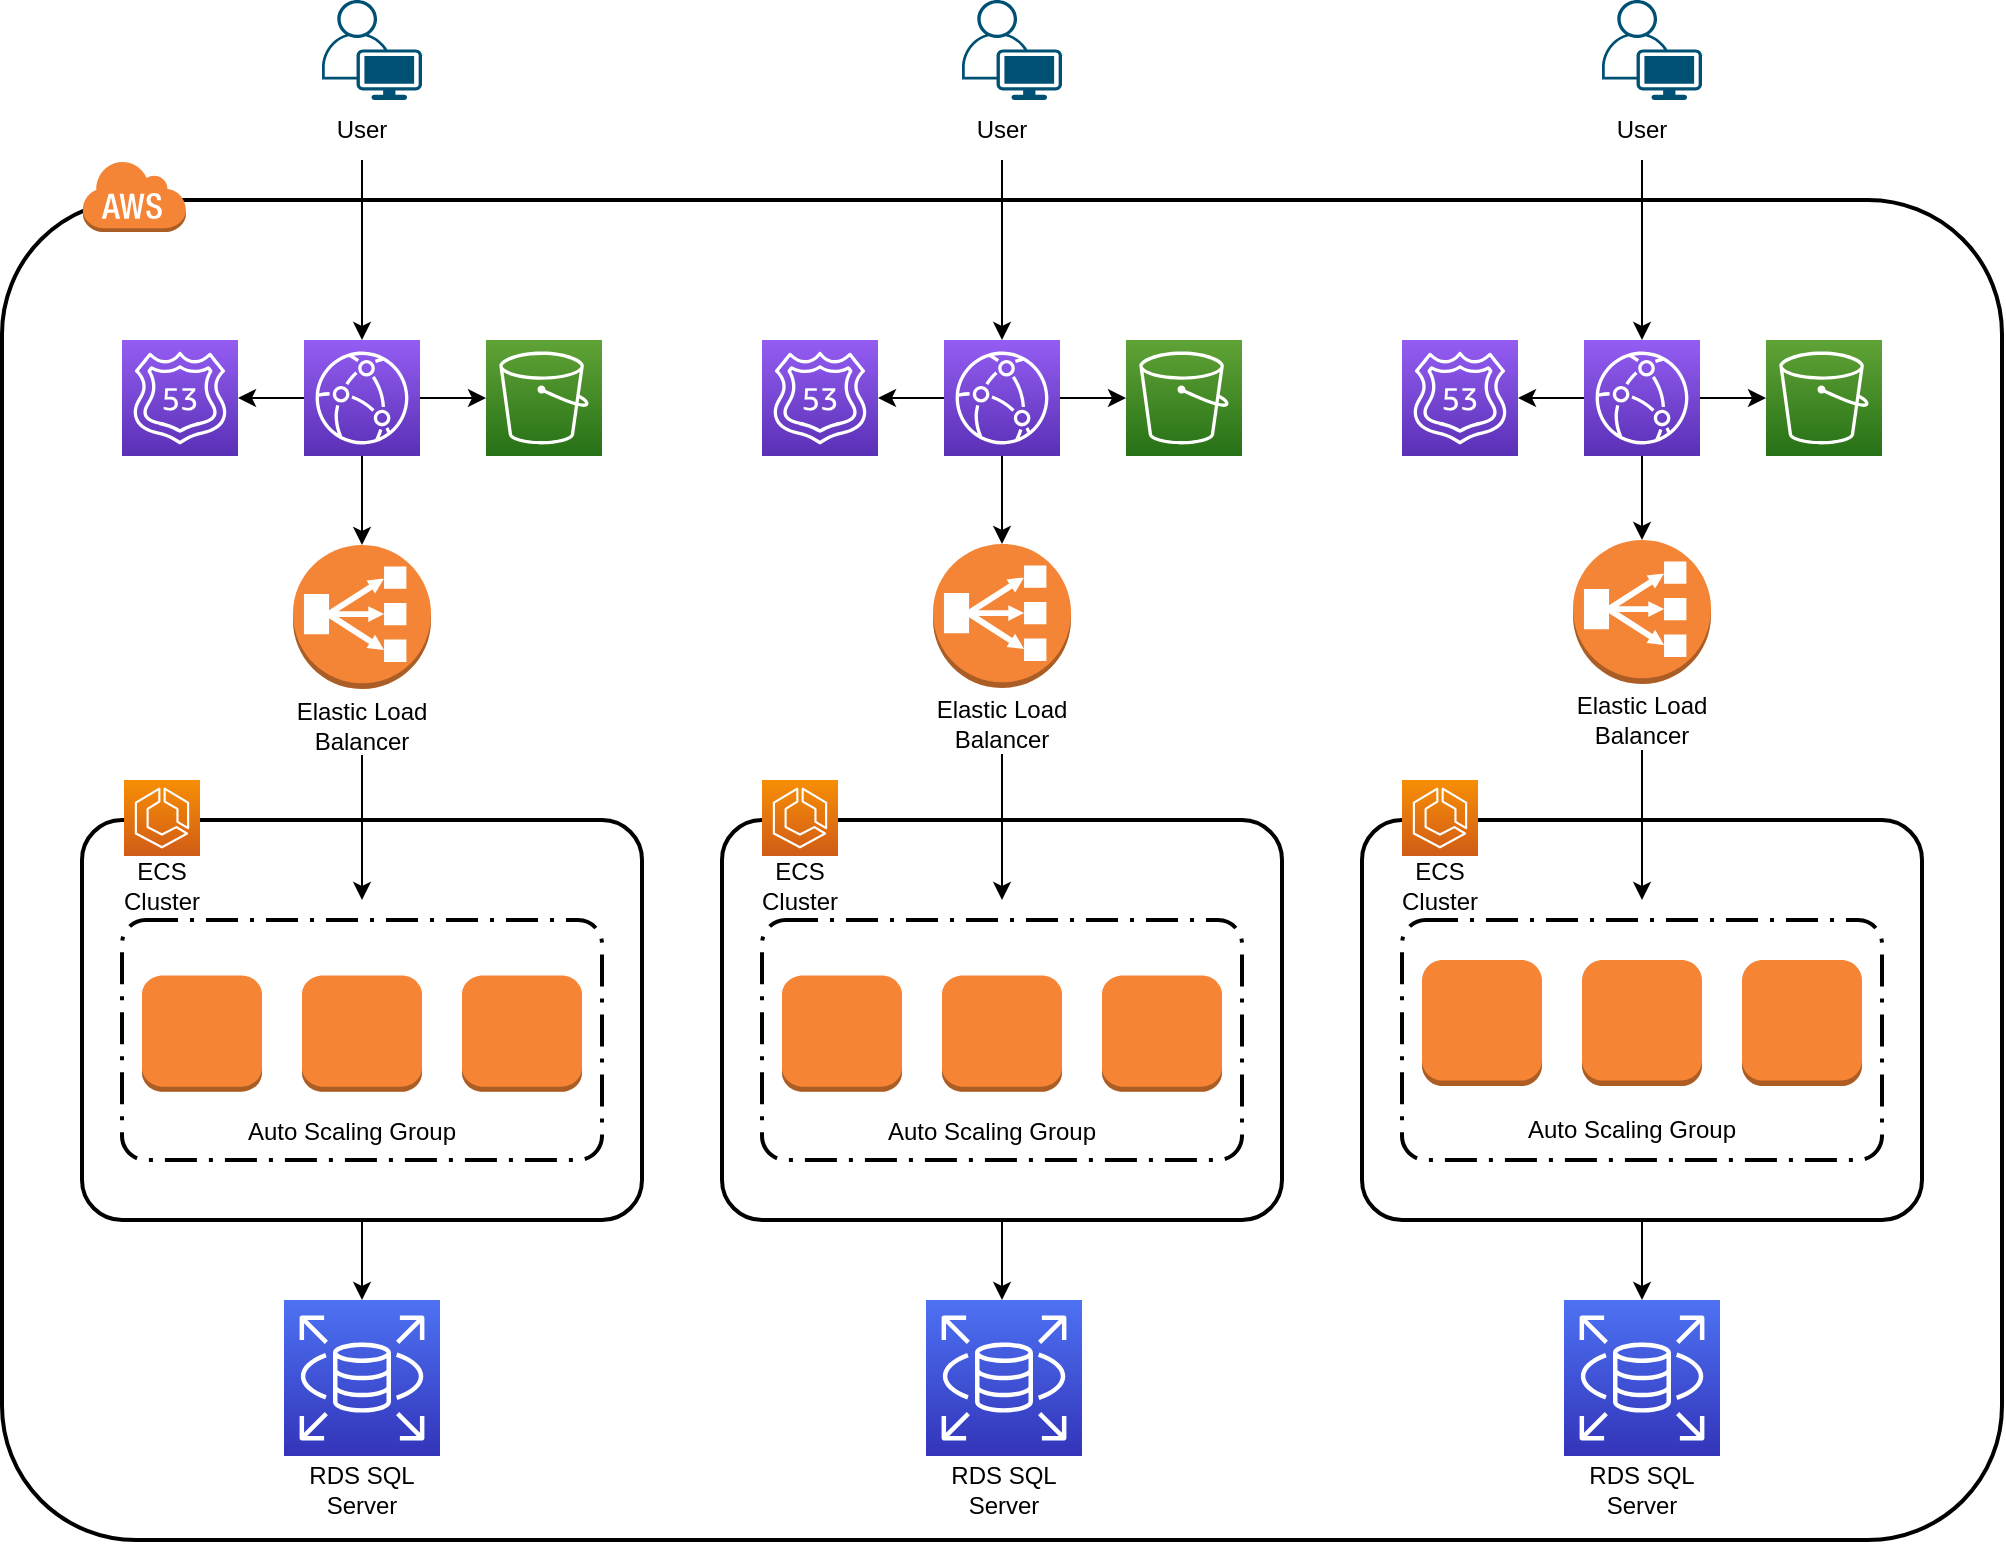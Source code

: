 <mxfile version="21.0.1" type="github">
  <diagram name="Page-1" id="CPpZzWBiEkZ7hRYgQkvV">
    <mxGraphModel dx="1120" dy="1584" grid="1" gridSize="10" guides="1" tooltips="1" connect="1" arrows="1" fold="1" page="1" pageScale="1" pageWidth="850" pageHeight="1100" math="0" shadow="0">
      <root>
        <mxCell id="0" />
        <mxCell id="1" parent="0" />
        <mxCell id="5eavc-3VvFE7wKWaDWgl-7" value="" style="rounded=1;arcSize=10;dashed=0;fillColor=none;gradientColor=none;strokeWidth=2;" parent="1" vertex="1">
          <mxGeometry x="40" y="-190" width="1000" height="670" as="geometry" />
        </mxCell>
        <mxCell id="5eavc-3VvFE7wKWaDWgl-65" value="" style="edgeStyle=orthogonalEdgeStyle;rounded=0;orthogonalLoop=1;jettySize=auto;html=1;" parent="1" source="5eavc-3VvFE7wKWaDWgl-9" target="5eavc-3VvFE7wKWaDWgl-28" edge="1">
          <mxGeometry relative="1" as="geometry" />
        </mxCell>
        <mxCell id="5eavc-3VvFE7wKWaDWgl-9" value="" style="rounded=1;arcSize=10;dashed=0;fillColor=none;gradientColor=none;strokeWidth=2;" parent="1" vertex="1">
          <mxGeometry x="80" y="120" width="280" height="200" as="geometry" />
        </mxCell>
        <mxCell id="5eavc-3VvFE7wKWaDWgl-8" value="" style="dashed=0;html=1;shape=mxgraph.aws3.cloud;fillColor=#F58536;gradientColor=none;dashed=0;" parent="1" vertex="1">
          <mxGeometry x="80" y="-210" width="52" height="36" as="geometry" />
        </mxCell>
        <mxCell id="5eavc-3VvFE7wKWaDWgl-21" value="" style="group" parent="1" vertex="1" connectable="0">
          <mxGeometry x="180" y="-17.5" width="80" height="105" as="geometry" />
        </mxCell>
        <mxCell id="5eavc-3VvFE7wKWaDWgl-16" value="" style="outlineConnect=0;dashed=0;verticalLabelPosition=bottom;verticalAlign=top;align=center;html=1;shape=mxgraph.aws3.classic_load_balancer;fillColor=#F58536;gradientColor=none;" parent="5eavc-3VvFE7wKWaDWgl-21" vertex="1">
          <mxGeometry x="5.5" width="69" height="72" as="geometry" />
        </mxCell>
        <mxCell id="5eavc-3VvFE7wKWaDWgl-20" value="Elastic Load Balancer" style="text;html=1;strokeColor=none;fillColor=none;align=center;verticalAlign=middle;whiteSpace=wrap;rounded=0;" parent="5eavc-3VvFE7wKWaDWgl-21" vertex="1">
          <mxGeometry y="75" width="80" height="30" as="geometry" />
        </mxCell>
        <mxCell id="5eavc-3VvFE7wKWaDWgl-23" value="" style="group" parent="1" vertex="1" connectable="0">
          <mxGeometry x="100" y="170" width="240" height="120" as="geometry" />
        </mxCell>
        <mxCell id="5eavc-3VvFE7wKWaDWgl-11" value="" style="rounded=1;arcSize=10;dashed=1;fillColor=none;gradientColor=none;dashPattern=8 3 1 3;strokeWidth=2;" parent="5eavc-3VvFE7wKWaDWgl-23" vertex="1">
          <mxGeometry width="240" height="120" as="geometry" />
        </mxCell>
        <mxCell id="5eavc-3VvFE7wKWaDWgl-24" value="" style="group" parent="5eavc-3VvFE7wKWaDWgl-23" vertex="1" connectable="0">
          <mxGeometry x="10" y="27.692" width="210" height="92.308" as="geometry" />
        </mxCell>
        <mxCell id="5eavc-3VvFE7wKWaDWgl-17" value="" style="outlineConnect=0;dashed=0;verticalLabelPosition=bottom;verticalAlign=top;align=center;html=1;shape=mxgraph.aws3.instance;fillColor=#F58534;gradientColor=none;" parent="5eavc-3VvFE7wKWaDWgl-24" vertex="1">
          <mxGeometry width="60" height="58.154" as="geometry" />
        </mxCell>
        <mxCell id="5eavc-3VvFE7wKWaDWgl-22" value="Auto Scaling Group" style="text;html=1;strokeColor=none;fillColor=none;align=center;verticalAlign=middle;whiteSpace=wrap;rounded=0;" parent="5eavc-3VvFE7wKWaDWgl-24" vertex="1">
          <mxGeometry x="45" y="64.615" width="120" height="27.692" as="geometry" />
        </mxCell>
        <mxCell id="5eavc-3VvFE7wKWaDWgl-19" value="" style="outlineConnect=0;dashed=0;verticalLabelPosition=bottom;verticalAlign=top;align=center;html=1;shape=mxgraph.aws3.instance;fillColor=#F58534;gradientColor=none;" parent="5eavc-3VvFE7wKWaDWgl-23" vertex="1">
          <mxGeometry x="170" y="27.692" width="60" height="58.154" as="geometry" />
        </mxCell>
        <mxCell id="5eavc-3VvFE7wKWaDWgl-18" value="" style="outlineConnect=0;dashed=0;verticalLabelPosition=bottom;verticalAlign=top;align=center;html=1;shape=mxgraph.aws3.instance;fillColor=#F58534;gradientColor=none;" parent="5eavc-3VvFE7wKWaDWgl-23" vertex="1">
          <mxGeometry x="90" y="27.692" width="60" height="58.154" as="geometry" />
        </mxCell>
        <mxCell id="5eavc-3VvFE7wKWaDWgl-30" value="" style="group" parent="1" vertex="1" connectable="0">
          <mxGeometry x="181" y="360" width="78" height="110" as="geometry" />
        </mxCell>
        <mxCell id="5eavc-3VvFE7wKWaDWgl-28" value="" style="sketch=0;points=[[0,0,0],[0.25,0,0],[0.5,0,0],[0.75,0,0],[1,0,0],[0,1,0],[0.25,1,0],[0.5,1,0],[0.75,1,0],[1,1,0],[0,0.25,0],[0,0.5,0],[0,0.75,0],[1,0.25,0],[1,0.5,0],[1,0.75,0]];outlineConnect=0;fontColor=#232F3E;gradientColor=#4D72F3;gradientDirection=north;fillColor=#3334B9;strokeColor=#ffffff;dashed=0;verticalLabelPosition=bottom;verticalAlign=top;align=center;html=1;fontSize=12;fontStyle=0;aspect=fixed;shape=mxgraph.aws4.resourceIcon;resIcon=mxgraph.aws4.rds;" parent="5eavc-3VvFE7wKWaDWgl-30" vertex="1">
          <mxGeometry width="78" height="78" as="geometry" />
        </mxCell>
        <mxCell id="5eavc-3VvFE7wKWaDWgl-29" value="RDS SQL Server" style="text;html=1;strokeColor=none;fillColor=none;align=center;verticalAlign=middle;whiteSpace=wrap;rounded=0;" parent="5eavc-3VvFE7wKWaDWgl-30" vertex="1">
          <mxGeometry x="9" y="80" width="60" height="30" as="geometry" />
        </mxCell>
        <mxCell id="5eavc-3VvFE7wKWaDWgl-32" value="" style="group" parent="1" vertex="1" connectable="0">
          <mxGeometry x="190" y="-290" width="60" height="80" as="geometry" />
        </mxCell>
        <mxCell id="5eavc-3VvFE7wKWaDWgl-5" value="" style="points=[[0.35,0,0],[0.98,0.51,0],[1,0.71,0],[0.67,1,0],[0,0.795,0],[0,0.65,0]];verticalLabelPosition=bottom;sketch=0;html=1;verticalAlign=top;aspect=fixed;align=center;pointerEvents=1;shape=mxgraph.cisco19.user;fillColor=#005073;strokeColor=none;" parent="5eavc-3VvFE7wKWaDWgl-32" vertex="1">
          <mxGeometry x="10" width="50" height="50" as="geometry" />
        </mxCell>
        <mxCell id="5eavc-3VvFE7wKWaDWgl-31" value="User" style="text;html=1;strokeColor=none;fillColor=none;align=center;verticalAlign=middle;whiteSpace=wrap;rounded=0;" parent="5eavc-3VvFE7wKWaDWgl-32" vertex="1">
          <mxGeometry y="50" width="60" height="30" as="geometry" />
        </mxCell>
        <mxCell id="5eavc-3VvFE7wKWaDWgl-33" value="" style="edgeStyle=orthogonalEdgeStyle;rounded=0;orthogonalLoop=1;jettySize=auto;html=1;" parent="1" source="5eavc-3VvFE7wKWaDWgl-31" target="5d1QXkMo-2o8rOj9yPih-8" edge="1">
          <mxGeometry relative="1" as="geometry" />
        </mxCell>
        <mxCell id="5eavc-3VvFE7wKWaDWgl-64" value="" style="edgeStyle=orthogonalEdgeStyle;rounded=0;orthogonalLoop=1;jettySize=auto;html=1;" parent="1" source="5eavc-3VvFE7wKWaDWgl-38" edge="1">
          <mxGeometry relative="1" as="geometry">
            <mxPoint x="540" y="360" as="targetPoint" />
          </mxGeometry>
        </mxCell>
        <mxCell id="5eavc-3VvFE7wKWaDWgl-38" value="" style="rounded=1;arcSize=10;dashed=0;fillColor=none;gradientColor=none;strokeWidth=2;" parent="1" vertex="1">
          <mxGeometry x="400" y="120" width="280" height="200" as="geometry" />
        </mxCell>
        <mxCell id="5eavc-3VvFE7wKWaDWgl-39" value="" style="group" parent="1" vertex="1" connectable="0">
          <mxGeometry x="500" y="-18" width="80" height="105" as="geometry" />
        </mxCell>
        <mxCell id="5eavc-3VvFE7wKWaDWgl-40" value="" style="outlineConnect=0;dashed=0;verticalLabelPosition=bottom;verticalAlign=top;align=center;html=1;shape=mxgraph.aws3.classic_load_balancer;fillColor=#F58536;gradientColor=none;" parent="5eavc-3VvFE7wKWaDWgl-39" vertex="1">
          <mxGeometry x="5.5" width="69" height="72" as="geometry" />
        </mxCell>
        <mxCell id="5eavc-3VvFE7wKWaDWgl-41" value="Elastic Load Balancer" style="text;html=1;strokeColor=none;fillColor=none;align=center;verticalAlign=middle;whiteSpace=wrap;rounded=0;" parent="5eavc-3VvFE7wKWaDWgl-39" vertex="1">
          <mxGeometry y="75" width="80" height="30" as="geometry" />
        </mxCell>
        <mxCell id="5eavc-3VvFE7wKWaDWgl-42" value="" style="group" parent="1" vertex="1" connectable="0">
          <mxGeometry x="420" y="170" width="240" height="120" as="geometry" />
        </mxCell>
        <mxCell id="5eavc-3VvFE7wKWaDWgl-43" value="" style="rounded=1;arcSize=10;dashed=1;fillColor=none;gradientColor=none;dashPattern=8 3 1 3;strokeWidth=2;" parent="5eavc-3VvFE7wKWaDWgl-42" vertex="1">
          <mxGeometry width="240" height="120" as="geometry" />
        </mxCell>
        <mxCell id="5eavc-3VvFE7wKWaDWgl-44" value="" style="group" parent="5eavc-3VvFE7wKWaDWgl-42" vertex="1" connectable="0">
          <mxGeometry x="10" y="27.692" width="210" height="92.308" as="geometry" />
        </mxCell>
        <mxCell id="5eavc-3VvFE7wKWaDWgl-45" value="" style="outlineConnect=0;dashed=0;verticalLabelPosition=bottom;verticalAlign=top;align=center;html=1;shape=mxgraph.aws3.instance;fillColor=#F58534;gradientColor=none;" parent="5eavc-3VvFE7wKWaDWgl-44" vertex="1">
          <mxGeometry width="60" height="58.154" as="geometry" />
        </mxCell>
        <mxCell id="5eavc-3VvFE7wKWaDWgl-46" value="Auto Scaling Group" style="text;html=1;strokeColor=none;fillColor=none;align=center;verticalAlign=middle;whiteSpace=wrap;rounded=0;" parent="5eavc-3VvFE7wKWaDWgl-44" vertex="1">
          <mxGeometry x="45" y="64.615" width="120" height="27.692" as="geometry" />
        </mxCell>
        <mxCell id="5eavc-3VvFE7wKWaDWgl-47" value="" style="outlineConnect=0;dashed=0;verticalLabelPosition=bottom;verticalAlign=top;align=center;html=1;shape=mxgraph.aws3.instance;fillColor=#F58534;gradientColor=none;" parent="5eavc-3VvFE7wKWaDWgl-42" vertex="1">
          <mxGeometry x="170" y="27.692" width="60" height="58.154" as="geometry" />
        </mxCell>
        <mxCell id="5eavc-3VvFE7wKWaDWgl-48" value="" style="outlineConnect=0;dashed=0;verticalLabelPosition=bottom;verticalAlign=top;align=center;html=1;shape=mxgraph.aws3.instance;fillColor=#F58534;gradientColor=none;" parent="5eavc-3VvFE7wKWaDWgl-42" vertex="1">
          <mxGeometry x="90" y="27.692" width="60" height="58.154" as="geometry" />
        </mxCell>
        <mxCell id="5eavc-3VvFE7wKWaDWgl-63" value="" style="edgeStyle=orthogonalEdgeStyle;rounded=0;orthogonalLoop=1;jettySize=auto;html=1;" parent="1" source="5eavc-3VvFE7wKWaDWgl-51" edge="1">
          <mxGeometry relative="1" as="geometry">
            <mxPoint x="860" y="360" as="targetPoint" />
          </mxGeometry>
        </mxCell>
        <mxCell id="5eavc-3VvFE7wKWaDWgl-51" value="" style="rounded=1;arcSize=10;dashed=0;fillColor=none;gradientColor=none;strokeWidth=2;" parent="1" vertex="1">
          <mxGeometry x="720" y="120" width="280" height="200" as="geometry" />
        </mxCell>
        <mxCell id="5eavc-3VvFE7wKWaDWgl-52" value="" style="group" parent="1" vertex="1" connectable="0">
          <mxGeometry x="820" y="-20" width="80" height="105" as="geometry" />
        </mxCell>
        <mxCell id="5eavc-3VvFE7wKWaDWgl-53" value="" style="outlineConnect=0;dashed=0;verticalLabelPosition=bottom;verticalAlign=top;align=center;html=1;shape=mxgraph.aws3.classic_load_balancer;fillColor=#F58536;gradientColor=none;" parent="5eavc-3VvFE7wKWaDWgl-52" vertex="1">
          <mxGeometry x="5.5" width="69" height="72" as="geometry" />
        </mxCell>
        <mxCell id="5eavc-3VvFE7wKWaDWgl-54" value="Elastic Load Balancer" style="text;html=1;strokeColor=none;fillColor=none;align=center;verticalAlign=middle;whiteSpace=wrap;rounded=0;" parent="5eavc-3VvFE7wKWaDWgl-52" vertex="1">
          <mxGeometry y="75" width="80" height="30" as="geometry" />
        </mxCell>
        <mxCell id="5eavc-3VvFE7wKWaDWgl-55" value="" style="group" parent="1" vertex="1" connectable="0">
          <mxGeometry x="740" y="160" width="240" height="130" as="geometry" />
        </mxCell>
        <mxCell id="5eavc-3VvFE7wKWaDWgl-56" value="" style="rounded=1;arcSize=10;dashed=1;fillColor=none;gradientColor=none;dashPattern=8 3 1 3;strokeWidth=2;" parent="5eavc-3VvFE7wKWaDWgl-55" vertex="1">
          <mxGeometry y="10" width="240" height="120" as="geometry" />
        </mxCell>
        <mxCell id="5eavc-3VvFE7wKWaDWgl-57" value="" style="group" parent="5eavc-3VvFE7wKWaDWgl-55" vertex="1" connectable="0">
          <mxGeometry x="10" y="30" width="210" height="100" as="geometry" />
        </mxCell>
        <mxCell id="5eavc-3VvFE7wKWaDWgl-58" value="" style="outlineConnect=0;dashed=0;verticalLabelPosition=bottom;verticalAlign=top;align=center;html=1;shape=mxgraph.aws3.instance;fillColor=#F58534;gradientColor=none;" parent="5eavc-3VvFE7wKWaDWgl-57" vertex="1">
          <mxGeometry width="60" height="63" as="geometry" />
        </mxCell>
        <mxCell id="5eavc-3VvFE7wKWaDWgl-59" value="Auto Scaling Group" style="text;html=1;strokeColor=none;fillColor=none;align=center;verticalAlign=middle;whiteSpace=wrap;rounded=0;" parent="5eavc-3VvFE7wKWaDWgl-57" vertex="1">
          <mxGeometry x="45" y="70" width="120" height="30" as="geometry" />
        </mxCell>
        <mxCell id="5eavc-3VvFE7wKWaDWgl-60" value="" style="outlineConnect=0;dashed=0;verticalLabelPosition=bottom;verticalAlign=top;align=center;html=1;shape=mxgraph.aws3.instance;fillColor=#F58534;gradientColor=none;" parent="5eavc-3VvFE7wKWaDWgl-55" vertex="1">
          <mxGeometry x="170" y="30" width="60" height="63" as="geometry" />
        </mxCell>
        <mxCell id="5eavc-3VvFE7wKWaDWgl-61" value="" style="outlineConnect=0;dashed=0;verticalLabelPosition=bottom;verticalAlign=top;align=center;html=1;shape=mxgraph.aws3.instance;fillColor=#F58534;gradientColor=none;" parent="5eavc-3VvFE7wKWaDWgl-55" vertex="1">
          <mxGeometry x="90" y="30" width="60" height="63" as="geometry" />
        </mxCell>
        <mxCell id="5eavc-3VvFE7wKWaDWgl-66" value="" style="group" parent="1" vertex="1" connectable="0">
          <mxGeometry x="502" y="360" width="78" height="110" as="geometry" />
        </mxCell>
        <mxCell id="5eavc-3VvFE7wKWaDWgl-67" value="" style="sketch=0;points=[[0,0,0],[0.25,0,0],[0.5,0,0],[0.75,0,0],[1,0,0],[0,1,0],[0.25,1,0],[0.5,1,0],[0.75,1,0],[1,1,0],[0,0.25,0],[0,0.5,0],[0,0.75,0],[1,0.25,0],[1,0.5,0],[1,0.75,0]];outlineConnect=0;fontColor=#232F3E;gradientColor=#4D72F3;gradientDirection=north;fillColor=#3334B9;strokeColor=#ffffff;dashed=0;verticalLabelPosition=bottom;verticalAlign=top;align=center;html=1;fontSize=12;fontStyle=0;aspect=fixed;shape=mxgraph.aws4.resourceIcon;resIcon=mxgraph.aws4.rds;" parent="5eavc-3VvFE7wKWaDWgl-66" vertex="1">
          <mxGeometry width="78" height="78" as="geometry" />
        </mxCell>
        <mxCell id="5eavc-3VvFE7wKWaDWgl-68" value="RDS SQL Server" style="text;html=1;strokeColor=none;fillColor=none;align=center;verticalAlign=middle;whiteSpace=wrap;rounded=0;" parent="5eavc-3VvFE7wKWaDWgl-66" vertex="1">
          <mxGeometry x="9" y="80" width="60" height="30" as="geometry" />
        </mxCell>
        <mxCell id="5eavc-3VvFE7wKWaDWgl-69" value="" style="group" parent="1" vertex="1" connectable="0">
          <mxGeometry x="821" y="360" width="78" height="110" as="geometry" />
        </mxCell>
        <mxCell id="5eavc-3VvFE7wKWaDWgl-70" value="" style="sketch=0;points=[[0,0,0],[0.25,0,0],[0.5,0,0],[0.75,0,0],[1,0,0],[0,1,0],[0.25,1,0],[0.5,1,0],[0.75,1,0],[1,1,0],[0,0.25,0],[0,0.5,0],[0,0.75,0],[1,0.25,0],[1,0.5,0],[1,0.75,0]];outlineConnect=0;fontColor=#232F3E;gradientColor=#4D72F3;gradientDirection=north;fillColor=#3334B9;strokeColor=#ffffff;dashed=0;verticalLabelPosition=bottom;verticalAlign=top;align=center;html=1;fontSize=12;fontStyle=0;aspect=fixed;shape=mxgraph.aws4.resourceIcon;resIcon=mxgraph.aws4.rds;" parent="5eavc-3VvFE7wKWaDWgl-69" vertex="1">
          <mxGeometry width="78" height="78" as="geometry" />
        </mxCell>
        <mxCell id="5eavc-3VvFE7wKWaDWgl-71" value="RDS SQL Server" style="text;html=1;strokeColor=none;fillColor=none;align=center;verticalAlign=middle;whiteSpace=wrap;rounded=0;" parent="5eavc-3VvFE7wKWaDWgl-69" vertex="1">
          <mxGeometry x="9" y="80" width="60" height="30" as="geometry" />
        </mxCell>
        <mxCell id="5eavc-3VvFE7wKWaDWgl-72" value="" style="edgeStyle=orthogonalEdgeStyle;rounded=0;orthogonalLoop=1;jettySize=auto;html=1;" parent="1" source="5eavc-3VvFE7wKWaDWgl-54" edge="1">
          <mxGeometry relative="1" as="geometry">
            <mxPoint x="860" y="160" as="targetPoint" />
          </mxGeometry>
        </mxCell>
        <mxCell id="5eavc-3VvFE7wKWaDWgl-73" value="" style="edgeStyle=orthogonalEdgeStyle;rounded=0;orthogonalLoop=1;jettySize=auto;html=1;" parent="1" source="5eavc-3VvFE7wKWaDWgl-41" edge="1">
          <mxGeometry relative="1" as="geometry">
            <mxPoint x="540" y="160" as="targetPoint" />
          </mxGeometry>
        </mxCell>
        <mxCell id="5eavc-3VvFE7wKWaDWgl-74" value="" style="edgeStyle=orthogonalEdgeStyle;rounded=0;orthogonalLoop=1;jettySize=auto;html=1;" parent="1" source="5eavc-3VvFE7wKWaDWgl-20" edge="1">
          <mxGeometry relative="1" as="geometry">
            <mxPoint x="220" y="160" as="targetPoint" />
          </mxGeometry>
        </mxCell>
        <mxCell id="5eavc-3VvFE7wKWaDWgl-75" value="" style="group" parent="1" vertex="1" connectable="0">
          <mxGeometry x="510" y="-290" width="60" height="80" as="geometry" />
        </mxCell>
        <mxCell id="5eavc-3VvFE7wKWaDWgl-76" value="" style="points=[[0.35,0,0],[0.98,0.51,0],[1,0.71,0],[0.67,1,0],[0,0.795,0],[0,0.65,0]];verticalLabelPosition=bottom;sketch=0;html=1;verticalAlign=top;aspect=fixed;align=center;pointerEvents=1;shape=mxgraph.cisco19.user;fillColor=#005073;strokeColor=none;" parent="5eavc-3VvFE7wKWaDWgl-75" vertex="1">
          <mxGeometry x="10" width="50" height="50" as="geometry" />
        </mxCell>
        <mxCell id="5eavc-3VvFE7wKWaDWgl-77" value="User" style="text;html=1;strokeColor=none;fillColor=none;align=center;verticalAlign=middle;whiteSpace=wrap;rounded=0;" parent="5eavc-3VvFE7wKWaDWgl-75" vertex="1">
          <mxGeometry y="50" width="60" height="30" as="geometry" />
        </mxCell>
        <mxCell id="5eavc-3VvFE7wKWaDWgl-78" value="" style="group" parent="1" vertex="1" connectable="0">
          <mxGeometry x="830" y="-290" width="60" height="80" as="geometry" />
        </mxCell>
        <mxCell id="5eavc-3VvFE7wKWaDWgl-79" value="" style="points=[[0.35,0,0],[0.98,0.51,0],[1,0.71,0],[0.67,1,0],[0,0.795,0],[0,0.65,0]];verticalLabelPosition=bottom;sketch=0;html=1;verticalAlign=top;aspect=fixed;align=center;pointerEvents=1;shape=mxgraph.cisco19.user;fillColor=#005073;strokeColor=none;" parent="5eavc-3VvFE7wKWaDWgl-78" vertex="1">
          <mxGeometry x="10" width="50" height="50" as="geometry" />
        </mxCell>
        <mxCell id="5eavc-3VvFE7wKWaDWgl-80" value="User" style="text;html=1;strokeColor=none;fillColor=none;align=center;verticalAlign=middle;whiteSpace=wrap;rounded=0;" parent="5eavc-3VvFE7wKWaDWgl-78" vertex="1">
          <mxGeometry y="50" width="60" height="30" as="geometry" />
        </mxCell>
        <mxCell id="5eavc-3VvFE7wKWaDWgl-81" value="" style="edgeStyle=orthogonalEdgeStyle;rounded=0;orthogonalLoop=1;jettySize=auto;html=1;entryX=0.5;entryY=0;entryDx=0;entryDy=0;entryPerimeter=0;" parent="1" source="5eavc-3VvFE7wKWaDWgl-80" target="5d1QXkMo-2o8rOj9yPih-11" edge="1">
          <mxGeometry relative="1" as="geometry" />
        </mxCell>
        <mxCell id="5eavc-3VvFE7wKWaDWgl-82" value="" style="edgeStyle=orthogonalEdgeStyle;rounded=0;orthogonalLoop=1;jettySize=auto;html=1;" parent="1" source="5eavc-3VvFE7wKWaDWgl-77" target="5d1QXkMo-2o8rOj9yPih-4" edge="1">
          <mxGeometry relative="1" as="geometry" />
        </mxCell>
        <mxCell id="5d1QXkMo-2o8rOj9yPih-1" value="" style="sketch=0;points=[[0,0,0],[0.25,0,0],[0.5,0,0],[0.75,0,0],[1,0,0],[0,1,0],[0.25,1,0],[0.5,1,0],[0.75,1,0],[1,1,0],[0,0.25,0],[0,0.5,0],[0,0.75,0],[1,0.25,0],[1,0.5,0],[1,0.75,0]];outlineConnect=0;fontColor=#232F3E;gradientColor=#F78E04;gradientDirection=north;fillColor=#D05C17;strokeColor=#ffffff;dashed=0;verticalLabelPosition=bottom;verticalAlign=top;align=center;html=1;fontSize=12;fontStyle=0;aspect=fixed;shape=mxgraph.aws4.resourceIcon;resIcon=mxgraph.aws4.ecs;" parent="1" vertex="1">
          <mxGeometry x="101" y="100" width="38" height="38" as="geometry" />
        </mxCell>
        <mxCell id="5d1QXkMo-2o8rOj9yPih-2" value="" style="sketch=0;points=[[0,0,0],[0.25,0,0],[0.5,0,0],[0.75,0,0],[1,0,0],[0,1,0],[0.25,1,0],[0.5,1,0],[0.75,1,0],[1,1,0],[0,0.25,0],[0,0.5,0],[0,0.75,0],[1,0.25,0],[1,0.5,0],[1,0.75,0]];outlineConnect=0;fontColor=#232F3E;gradientColor=#F78E04;gradientDirection=north;fillColor=#D05C17;strokeColor=#ffffff;dashed=0;verticalLabelPosition=bottom;verticalAlign=top;align=center;html=1;fontSize=12;fontStyle=0;aspect=fixed;shape=mxgraph.aws4.resourceIcon;resIcon=mxgraph.aws4.ecs;" parent="1" vertex="1">
          <mxGeometry x="420" y="100" width="38" height="38" as="geometry" />
        </mxCell>
        <mxCell id="5d1QXkMo-2o8rOj9yPih-3" value="" style="sketch=0;points=[[0,0,0],[0.25,0,0],[0.5,0,0],[0.75,0,0],[1,0,0],[0,1,0],[0.25,1,0],[0.5,1,0],[0.75,1,0],[1,1,0],[0,0.25,0],[0,0.5,0],[0,0.75,0],[1,0.25,0],[1,0.5,0],[1,0.75,0]];outlineConnect=0;fontColor=#232F3E;gradientColor=#F78E04;gradientDirection=north;fillColor=#D05C17;strokeColor=#ffffff;dashed=0;verticalLabelPosition=bottom;verticalAlign=top;align=center;html=1;fontSize=12;fontStyle=0;aspect=fixed;shape=mxgraph.aws4.resourceIcon;resIcon=mxgraph.aws4.ecs;" parent="1" vertex="1">
          <mxGeometry x="740" y="100" width="38" height="38" as="geometry" />
        </mxCell>
        <mxCell id="5d1QXkMo-2o8rOj9yPih-6" value="" style="edgeStyle=orthogonalEdgeStyle;rounded=0;orthogonalLoop=1;jettySize=auto;html=1;" parent="1" source="5d1QXkMo-2o8rOj9yPih-4" target="5d1QXkMo-2o8rOj9yPih-5" edge="1">
          <mxGeometry relative="1" as="geometry" />
        </mxCell>
        <mxCell id="5d1QXkMo-2o8rOj9yPih-14" value="" style="edgeStyle=orthogonalEdgeStyle;rounded=0;orthogonalLoop=1;jettySize=auto;html=1;" parent="1" source="5d1QXkMo-2o8rOj9yPih-4" target="5eavc-3VvFE7wKWaDWgl-40" edge="1">
          <mxGeometry relative="1" as="geometry" />
        </mxCell>
        <mxCell id="5d1QXkMo-2o8rOj9yPih-21" value="" style="edgeStyle=orthogonalEdgeStyle;rounded=0;orthogonalLoop=1;jettySize=auto;html=1;" parent="1" source="5d1QXkMo-2o8rOj9yPih-4" target="5d1QXkMo-2o8rOj9yPih-17" edge="1">
          <mxGeometry relative="1" as="geometry" />
        </mxCell>
        <mxCell id="5d1QXkMo-2o8rOj9yPih-4" value="" style="sketch=0;points=[[0,0,0],[0.25,0,0],[0.5,0,0],[0.75,0,0],[1,0,0],[0,1,0],[0.25,1,0],[0.5,1,0],[0.75,1,0],[1,1,0],[0,0.25,0],[0,0.5,0],[0,0.75,0],[1,0.25,0],[1,0.5,0],[1,0.75,0]];outlineConnect=0;fontColor=#232F3E;gradientColor=#945DF2;gradientDirection=north;fillColor=#5A30B5;strokeColor=#ffffff;dashed=0;verticalLabelPosition=bottom;verticalAlign=top;align=center;html=1;fontSize=12;fontStyle=0;aspect=fixed;shape=mxgraph.aws4.resourceIcon;resIcon=mxgraph.aws4.cloudfront;" parent="1" vertex="1">
          <mxGeometry x="511" y="-120" width="58" height="58" as="geometry" />
        </mxCell>
        <mxCell id="5d1QXkMo-2o8rOj9yPih-5" value="" style="sketch=0;points=[[0,0,0],[0.25,0,0],[0.5,0,0],[0.75,0,0],[1,0,0],[0,1,0],[0.25,1,0],[0.5,1,0],[0.75,1,0],[1,1,0],[0,0.25,0],[0,0.5,0],[0,0.75,0],[1,0.25,0],[1,0.5,0],[1,0.75,0]];outlineConnect=0;fontColor=#232F3E;gradientColor=#60A337;gradientDirection=north;fillColor=#277116;strokeColor=#ffffff;dashed=0;verticalLabelPosition=bottom;verticalAlign=top;align=center;html=1;fontSize=12;fontStyle=0;aspect=fixed;shape=mxgraph.aws4.resourceIcon;resIcon=mxgraph.aws4.s3;" parent="1" vertex="1">
          <mxGeometry x="602" y="-120" width="58" height="58" as="geometry" />
        </mxCell>
        <mxCell id="5d1QXkMo-2o8rOj9yPih-7" value="" style="edgeStyle=orthogonalEdgeStyle;rounded=0;orthogonalLoop=1;jettySize=auto;html=1;" parent="1" source="5d1QXkMo-2o8rOj9yPih-8" target="5d1QXkMo-2o8rOj9yPih-9" edge="1">
          <mxGeometry relative="1" as="geometry" />
        </mxCell>
        <mxCell id="5d1QXkMo-2o8rOj9yPih-13" value="" style="edgeStyle=orthogonalEdgeStyle;rounded=0;orthogonalLoop=1;jettySize=auto;html=1;" parent="1" source="5d1QXkMo-2o8rOj9yPih-8" target="5eavc-3VvFE7wKWaDWgl-16" edge="1">
          <mxGeometry relative="1" as="geometry" />
        </mxCell>
        <mxCell id="5d1QXkMo-2o8rOj9yPih-19" value="" style="edgeStyle=orthogonalEdgeStyle;rounded=0;orthogonalLoop=1;jettySize=auto;html=1;" parent="1" source="5d1QXkMo-2o8rOj9yPih-8" target="5d1QXkMo-2o8rOj9yPih-16" edge="1">
          <mxGeometry relative="1" as="geometry" />
        </mxCell>
        <mxCell id="5d1QXkMo-2o8rOj9yPih-8" value="" style="sketch=0;points=[[0,0,0],[0.25,0,0],[0.5,0,0],[0.75,0,0],[1,0,0],[0,1,0],[0.25,1,0],[0.5,1,0],[0.75,1,0],[1,1,0],[0,0.25,0],[0,0.5,0],[0,0.75,0],[1,0.25,0],[1,0.5,0],[1,0.75,0]];outlineConnect=0;fontColor=#232F3E;gradientColor=#945DF2;gradientDirection=north;fillColor=#5A30B5;strokeColor=#ffffff;dashed=0;verticalLabelPosition=bottom;verticalAlign=top;align=center;html=1;fontSize=12;fontStyle=0;aspect=fixed;shape=mxgraph.aws4.resourceIcon;resIcon=mxgraph.aws4.cloudfront;" parent="1" vertex="1">
          <mxGeometry x="191" y="-120" width="58" height="58" as="geometry" />
        </mxCell>
        <mxCell id="5d1QXkMo-2o8rOj9yPih-9" value="" style="sketch=0;points=[[0,0,0],[0.25,0,0],[0.5,0,0],[0.75,0,0],[1,0,0],[0,1,0],[0.25,1,0],[0.5,1,0],[0.75,1,0],[1,1,0],[0,0.25,0],[0,0.5,0],[0,0.75,0],[1,0.25,0],[1,0.5,0],[1,0.75,0]];outlineConnect=0;fontColor=#232F3E;gradientColor=#60A337;gradientDirection=north;fillColor=#277116;strokeColor=#ffffff;dashed=0;verticalLabelPosition=bottom;verticalAlign=top;align=center;html=1;fontSize=12;fontStyle=0;aspect=fixed;shape=mxgraph.aws4.resourceIcon;resIcon=mxgraph.aws4.s3;" parent="1" vertex="1">
          <mxGeometry x="282" y="-120" width="58" height="58" as="geometry" />
        </mxCell>
        <mxCell id="5d1QXkMo-2o8rOj9yPih-10" value="" style="edgeStyle=orthogonalEdgeStyle;rounded=0;orthogonalLoop=1;jettySize=auto;html=1;" parent="1" source="5d1QXkMo-2o8rOj9yPih-11" target="5d1QXkMo-2o8rOj9yPih-12" edge="1">
          <mxGeometry relative="1" as="geometry" />
        </mxCell>
        <mxCell id="5d1QXkMo-2o8rOj9yPih-15" value="" style="edgeStyle=orthogonalEdgeStyle;rounded=0;orthogonalLoop=1;jettySize=auto;html=1;" parent="1" source="5d1QXkMo-2o8rOj9yPih-11" target="5eavc-3VvFE7wKWaDWgl-53" edge="1">
          <mxGeometry relative="1" as="geometry" />
        </mxCell>
        <mxCell id="5d1QXkMo-2o8rOj9yPih-20" value="" style="edgeStyle=orthogonalEdgeStyle;rounded=0;orthogonalLoop=1;jettySize=auto;html=1;" parent="1" source="5d1QXkMo-2o8rOj9yPih-11" target="5d1QXkMo-2o8rOj9yPih-18" edge="1">
          <mxGeometry relative="1" as="geometry" />
        </mxCell>
        <mxCell id="5d1QXkMo-2o8rOj9yPih-11" value="" style="sketch=0;points=[[0,0,0],[0.25,0,0],[0.5,0,0],[0.75,0,0],[1,0,0],[0,1,0],[0.25,1,0],[0.5,1,0],[0.75,1,0],[1,1,0],[0,0.25,0],[0,0.5,0],[0,0.75,0],[1,0.25,0],[1,0.5,0],[1,0.75,0]];outlineConnect=0;fontColor=#232F3E;gradientColor=#945DF2;gradientDirection=north;fillColor=#5A30B5;strokeColor=#ffffff;dashed=0;verticalLabelPosition=bottom;verticalAlign=top;align=center;html=1;fontSize=12;fontStyle=0;aspect=fixed;shape=mxgraph.aws4.resourceIcon;resIcon=mxgraph.aws4.cloudfront;" parent="1" vertex="1">
          <mxGeometry x="831" y="-120" width="58" height="58" as="geometry" />
        </mxCell>
        <mxCell id="5d1QXkMo-2o8rOj9yPih-12" value="" style="sketch=0;points=[[0,0,0],[0.25,0,0],[0.5,0,0],[0.75,0,0],[1,0,0],[0,1,0],[0.25,1,0],[0.5,1,0],[0.75,1,0],[1,1,0],[0,0.25,0],[0,0.5,0],[0,0.75,0],[1,0.25,0],[1,0.5,0],[1,0.75,0]];outlineConnect=0;fontColor=#232F3E;gradientColor=#60A337;gradientDirection=north;fillColor=#277116;strokeColor=#ffffff;dashed=0;verticalLabelPosition=bottom;verticalAlign=top;align=center;html=1;fontSize=12;fontStyle=0;aspect=fixed;shape=mxgraph.aws4.resourceIcon;resIcon=mxgraph.aws4.s3;" parent="1" vertex="1">
          <mxGeometry x="922" y="-120" width="58" height="58" as="geometry" />
        </mxCell>
        <mxCell id="5d1QXkMo-2o8rOj9yPih-16" value="" style="sketch=0;points=[[0,0,0],[0.25,0,0],[0.5,0,0],[0.75,0,0],[1,0,0],[0,1,0],[0.25,1,0],[0.5,1,0],[0.75,1,0],[1,1,0],[0,0.25,0],[0,0.5,0],[0,0.75,0],[1,0.25,0],[1,0.5,0],[1,0.75,0]];outlineConnect=0;fontColor=#232F3E;gradientColor=#945DF2;gradientDirection=north;fillColor=#5A30B5;strokeColor=#ffffff;dashed=0;verticalLabelPosition=bottom;verticalAlign=top;align=center;html=1;fontSize=12;fontStyle=0;aspect=fixed;shape=mxgraph.aws4.resourceIcon;resIcon=mxgraph.aws4.route_53;" parent="1" vertex="1">
          <mxGeometry x="100" y="-120" width="58" height="58" as="geometry" />
        </mxCell>
        <mxCell id="5d1QXkMo-2o8rOj9yPih-17" value="" style="sketch=0;points=[[0,0,0],[0.25,0,0],[0.5,0,0],[0.75,0,0],[1,0,0],[0,1,0],[0.25,1,0],[0.5,1,0],[0.75,1,0],[1,1,0],[0,0.25,0],[0,0.5,0],[0,0.75,0],[1,0.25,0],[1,0.5,0],[1,0.75,0]];outlineConnect=0;fontColor=#232F3E;gradientColor=#945DF2;gradientDirection=north;fillColor=#5A30B5;strokeColor=#ffffff;dashed=0;verticalLabelPosition=bottom;verticalAlign=top;align=center;html=1;fontSize=12;fontStyle=0;aspect=fixed;shape=mxgraph.aws4.resourceIcon;resIcon=mxgraph.aws4.route_53;" parent="1" vertex="1">
          <mxGeometry x="420" y="-120" width="58" height="58" as="geometry" />
        </mxCell>
        <mxCell id="5d1QXkMo-2o8rOj9yPih-18" value="" style="sketch=0;points=[[0,0,0],[0.25,0,0],[0.5,0,0],[0.75,0,0],[1,0,0],[0,1,0],[0.25,1,0],[0.5,1,0],[0.75,1,0],[1,1,0],[0,0.25,0],[0,0.5,0],[0,0.75,0],[1,0.25,0],[1,0.5,0],[1,0.75,0]];outlineConnect=0;fontColor=#232F3E;gradientColor=#945DF2;gradientDirection=north;fillColor=#5A30B5;strokeColor=#ffffff;dashed=0;verticalLabelPosition=bottom;verticalAlign=top;align=center;html=1;fontSize=12;fontStyle=0;aspect=fixed;shape=mxgraph.aws4.resourceIcon;resIcon=mxgraph.aws4.route_53;" parent="1" vertex="1">
          <mxGeometry x="740" y="-120" width="58" height="58" as="geometry" />
        </mxCell>
        <mxCell id="5d1QXkMo-2o8rOj9yPih-22" value="ECS Cluster" style="text;html=1;strokeColor=none;fillColor=none;align=center;verticalAlign=middle;whiteSpace=wrap;rounded=0;" parent="1" vertex="1">
          <mxGeometry x="90" y="138" width="60" height="30" as="geometry" />
        </mxCell>
        <mxCell id="5d1QXkMo-2o8rOj9yPih-24" value="ECS Cluster" style="text;html=1;strokeColor=none;fillColor=none;align=center;verticalAlign=middle;whiteSpace=wrap;rounded=0;" parent="1" vertex="1">
          <mxGeometry x="409" y="138" width="60" height="30" as="geometry" />
        </mxCell>
        <mxCell id="5d1QXkMo-2o8rOj9yPih-25" value="ECS Cluster" style="text;html=1;strokeColor=none;fillColor=none;align=center;verticalAlign=middle;whiteSpace=wrap;rounded=0;" parent="1" vertex="1">
          <mxGeometry x="729" y="138" width="60" height="30" as="geometry" />
        </mxCell>
      </root>
    </mxGraphModel>
  </diagram>
</mxfile>

